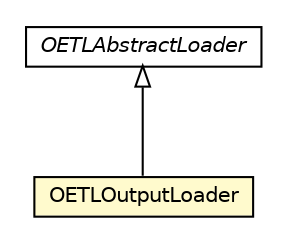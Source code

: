 #!/usr/local/bin/dot
#
# Class diagram 
# Generated by UMLGraph version R5_6-24-gf6e263 (http://www.umlgraph.org/)
#

digraph G {
	edge [fontname="Helvetica",fontsize=10,labelfontname="Helvetica",labelfontsize=10];
	node [fontname="Helvetica",fontsize=10,shape=plaintext];
	nodesep=0.25;
	ranksep=0.5;
	// com.orientechnologies.orient.etl.loader.OETLAbstractLoader
	c3141804 [label=<<table title="com.orientechnologies.orient.etl.loader.OETLAbstractLoader" border="0" cellborder="1" cellspacing="0" cellpadding="2" port="p" href="./OETLAbstractLoader.html">
		<tr><td><table border="0" cellspacing="0" cellpadding="1">
<tr><td align="center" balign="center"><font face="Helvetica-Oblique"> OETLAbstractLoader </font></td></tr>
		</table></td></tr>
		</table>>, URL="./OETLAbstractLoader.html", fontname="Helvetica", fontcolor="black", fontsize=10.0];
	// com.orientechnologies.orient.etl.loader.OETLOutputLoader
	c3141808 [label=<<table title="com.orientechnologies.orient.etl.loader.OETLOutputLoader" border="0" cellborder="1" cellspacing="0" cellpadding="2" port="p" bgcolor="lemonChiffon" href="./OETLOutputLoader.html">
		<tr><td><table border="0" cellspacing="0" cellpadding="1">
<tr><td align="center" balign="center"> OETLOutputLoader </td></tr>
		</table></td></tr>
		</table>>, URL="./OETLOutputLoader.html", fontname="Helvetica", fontcolor="black", fontsize=10.0];
	//com.orientechnologies.orient.etl.loader.OETLOutputLoader extends com.orientechnologies.orient.etl.loader.OETLAbstractLoader
	c3141804:p -> c3141808:p [dir=back,arrowtail=empty];
}


